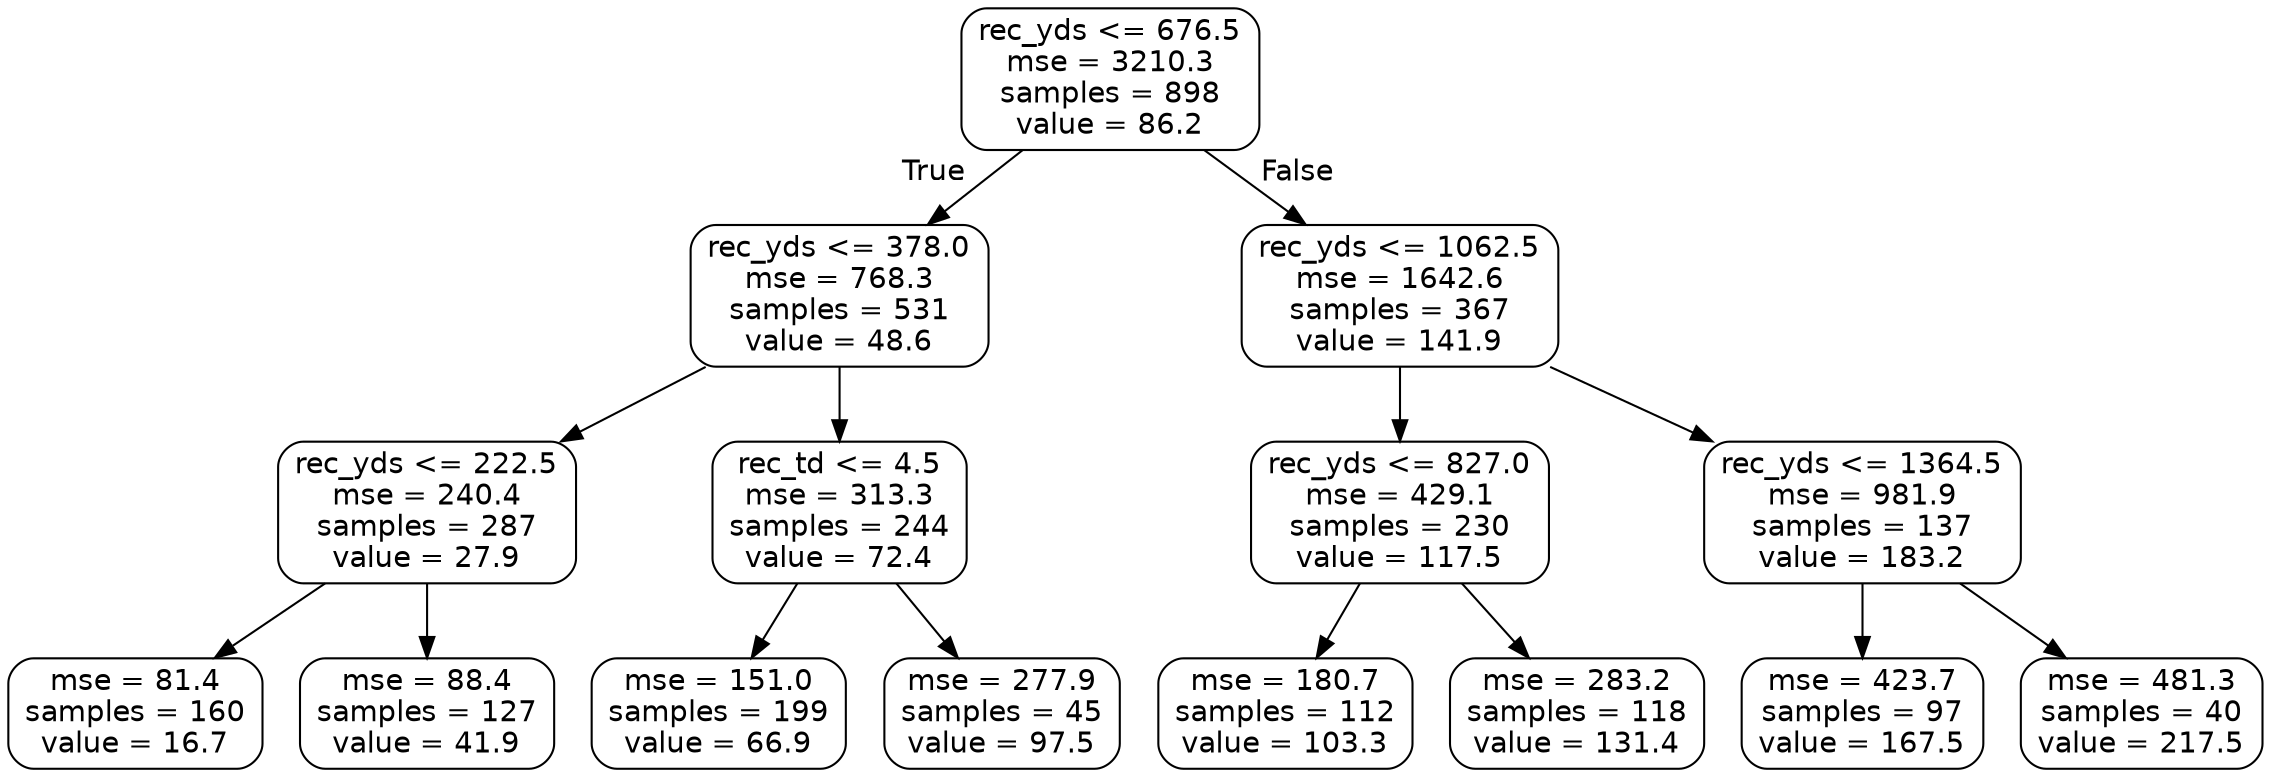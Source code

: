 digraph Tree {
node [shape=box, style="rounded", color="black", fontname=helvetica] ;
edge [fontname=helvetica] ;
0 [label="rec_yds <= 676.5\nmse = 3210.3\nsamples = 898\nvalue = 86.2"] ;
1 [label="rec_yds <= 378.0\nmse = 768.3\nsamples = 531\nvalue = 48.6"] ;
0 -> 1 [labeldistance=2.5, labelangle=45, headlabel="True"] ;
2 [label="rec_yds <= 222.5\nmse = 240.4\nsamples = 287\nvalue = 27.9"] ;
1 -> 2 ;
3 [label="mse = 81.4\nsamples = 160\nvalue = 16.7"] ;
2 -> 3 ;
4 [label="mse = 88.4\nsamples = 127\nvalue = 41.9"] ;
2 -> 4 ;
5 [label="rec_td <= 4.5\nmse = 313.3\nsamples = 244\nvalue = 72.4"] ;
1 -> 5 ;
6 [label="mse = 151.0\nsamples = 199\nvalue = 66.9"] ;
5 -> 6 ;
7 [label="mse = 277.9\nsamples = 45\nvalue = 97.5"] ;
5 -> 7 ;
8 [label="rec_yds <= 1062.5\nmse = 1642.6\nsamples = 367\nvalue = 141.9"] ;
0 -> 8 [labeldistance=2.5, labelangle=-45, headlabel="False"] ;
9 [label="rec_yds <= 827.0\nmse = 429.1\nsamples = 230\nvalue = 117.5"] ;
8 -> 9 ;
10 [label="mse = 180.7\nsamples = 112\nvalue = 103.3"] ;
9 -> 10 ;
11 [label="mse = 283.2\nsamples = 118\nvalue = 131.4"] ;
9 -> 11 ;
12 [label="rec_yds <= 1364.5\nmse = 981.9\nsamples = 137\nvalue = 183.2"] ;
8 -> 12 ;
13 [label="mse = 423.7\nsamples = 97\nvalue = 167.5"] ;
12 -> 13 ;
14 [label="mse = 481.3\nsamples = 40\nvalue = 217.5"] ;
12 -> 14 ;
}
